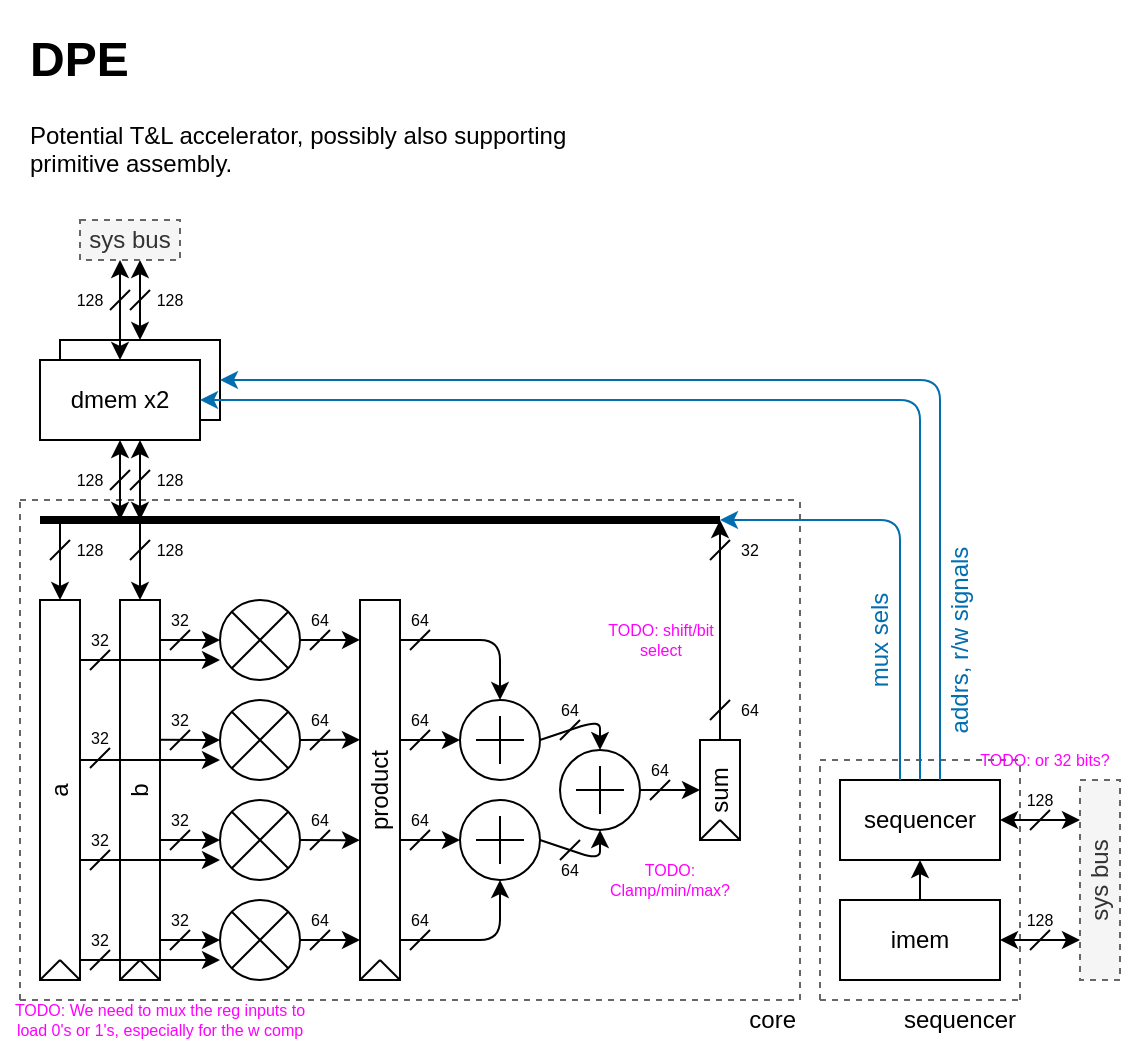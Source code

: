 <mxfile version="13.6.2" type="device"><diagram id="81D6c22yWQWz6XHSVd7X" name="Page-1"><mxGraphModel dx="979" dy="574" grid="1" gridSize="5" guides="1" tooltips="1" connect="1" arrows="1" fold="1" page="1" pageScale="1" pageWidth="1169" pageHeight="827" math="0" shadow="0"><root><mxCell id="0"/><mxCell id="1" parent="0"/><mxCell id="CNaGFoJA0cto5HWcMui1-68" value="" style="endArrow=none;dashed=1;html=1;strokeWidth=1;fillColor=#f5f5f5;strokeColor=#666666;" edge="1" parent="1"><mxGeometry width="50" height="50" relative="1" as="geometry"><mxPoint x="40" y="280" as="sourcePoint"/><mxPoint x="430" y="280" as="targetPoint"/></mxGeometry></mxCell><mxCell id="CNaGFoJA0cto5HWcMui1-59" value="" style="rounded=0;whiteSpace=wrap;html=1;" vertex="1" parent="1"><mxGeometry x="60" y="200" width="80" height="40" as="geometry"/></mxCell><mxCell id="CNaGFoJA0cto5HWcMui1-4" value="&lt;h1&gt;DPE&lt;/h1&gt;&lt;p&gt;Potential T&amp;amp;L accelerator, possibly also supporting primitive assembly.&lt;/p&gt;" style="text;html=1;strokeColor=none;fillColor=none;spacing=5;spacingTop=-20;whiteSpace=wrap;overflow=hidden;rounded=0;" vertex="1" parent="1"><mxGeometry x="40" y="40" width="320" height="80" as="geometry"/></mxCell><mxCell id="CNaGFoJA0cto5HWcMui1-5" value="" style="verticalLabelPosition=bottom;shadow=0;dashed=0;align=center;html=1;verticalAlign=top;shape=mxgraph.electrical.abstract.multiplier;" vertex="1" parent="1"><mxGeometry x="140" y="380" width="40" height="40" as="geometry"/></mxCell><mxCell id="CNaGFoJA0cto5HWcMui1-6" value="" style="verticalLabelPosition=bottom;shadow=0;dashed=0;align=center;html=1;verticalAlign=top;shape=mxgraph.electrical.abstract.multiplier;" vertex="1" parent="1"><mxGeometry x="140" y="330" width="40" height="40" as="geometry"/></mxCell><mxCell id="CNaGFoJA0cto5HWcMui1-7" value="" style="verticalLabelPosition=bottom;shadow=0;dashed=0;align=center;html=1;verticalAlign=top;shape=mxgraph.electrical.abstract.multiplier;" vertex="1" parent="1"><mxGeometry x="140" y="430" width="40" height="40" as="geometry"/></mxCell><mxCell id="CNaGFoJA0cto5HWcMui1-8" value="" style="verticalLabelPosition=bottom;shadow=0;dashed=0;align=center;html=1;verticalAlign=top;shape=mxgraph.electrical.abstract.multiplier;" vertex="1" parent="1"><mxGeometry x="140" y="480" width="40" height="40" as="geometry"/></mxCell><mxCell id="CNaGFoJA0cto5HWcMui1-9" value="product" style="rounded=0;whiteSpace=wrap;html=1;horizontal=0;" vertex="1" parent="1"><mxGeometry x="210" y="330" width="20" height="190" as="geometry"/></mxCell><mxCell id="CNaGFoJA0cto5HWcMui1-10" value="" style="endArrow=none;html=1;exitX=0;exitY=1;exitDx=0;exitDy=0;" edge="1" parent="1" source="CNaGFoJA0cto5HWcMui1-9"><mxGeometry width="50" height="50" relative="1" as="geometry"><mxPoint x="310" y="480" as="sourcePoint"/><mxPoint x="220" y="510" as="targetPoint"/></mxGeometry></mxCell><mxCell id="CNaGFoJA0cto5HWcMui1-11" value="" style="endArrow=none;html=1;exitX=1;exitY=1;exitDx=0;exitDy=0;" edge="1" parent="1" source="CNaGFoJA0cto5HWcMui1-9"><mxGeometry width="50" height="50" relative="1" as="geometry"><mxPoint x="250" y="540" as="sourcePoint"/><mxPoint x="220" y="510" as="targetPoint"/></mxGeometry></mxCell><mxCell id="CNaGFoJA0cto5HWcMui1-12" value="" style="endArrow=classic;html=1;exitX=1;exitY=0.5;exitDx=0;exitDy=0;exitPerimeter=0;entryX=0;entryY=0.895;entryDx=0;entryDy=0;entryPerimeter=0;" edge="1" parent="1" source="CNaGFoJA0cto5HWcMui1-8" target="CNaGFoJA0cto5HWcMui1-9"><mxGeometry width="50" height="50" relative="1" as="geometry"><mxPoint x="40" y="540" as="sourcePoint"/><mxPoint x="90" y="490" as="targetPoint"/></mxGeometry></mxCell><mxCell id="CNaGFoJA0cto5HWcMui1-13" value="" style="endArrow=classic;html=1;exitX=1;exitY=0.5;exitDx=0;exitDy=0;exitPerimeter=0;entryX=0;entryY=0.632;entryDx=0;entryDy=0;entryPerimeter=0;" edge="1" parent="1" source="CNaGFoJA0cto5HWcMui1-7" target="CNaGFoJA0cto5HWcMui1-9"><mxGeometry width="50" height="50" relative="1" as="geometry"><mxPoint x="280" y="500" as="sourcePoint"/><mxPoint x="200" y="450" as="targetPoint"/></mxGeometry></mxCell><mxCell id="CNaGFoJA0cto5HWcMui1-14" value="" style="endArrow=classic;html=1;exitX=1;exitY=0.5;exitDx=0;exitDy=0;exitPerimeter=0;entryX=0;entryY=0.368;entryDx=0;entryDy=0;entryPerimeter=0;" edge="1" parent="1" source="CNaGFoJA0cto5HWcMui1-5" target="CNaGFoJA0cto5HWcMui1-9"><mxGeometry width="50" height="50" relative="1" as="geometry"><mxPoint x="360" y="430" as="sourcePoint"/><mxPoint x="200" y="400" as="targetPoint"/></mxGeometry></mxCell><mxCell id="CNaGFoJA0cto5HWcMui1-15" value="" style="endArrow=classic;html=1;exitX=1;exitY=0.5;exitDx=0;exitDy=0;exitPerimeter=0;entryX=0;entryY=0.105;entryDx=0;entryDy=0;entryPerimeter=0;" edge="1" parent="1" source="CNaGFoJA0cto5HWcMui1-6" target="CNaGFoJA0cto5HWcMui1-9"><mxGeometry width="50" height="50" relative="1" as="geometry"><mxPoint x="340" y="400" as="sourcePoint"/><mxPoint x="200" y="350" as="targetPoint"/></mxGeometry></mxCell><mxCell id="CNaGFoJA0cto5HWcMui1-16" value="b" style="rounded=0;whiteSpace=wrap;html=1;horizontal=0;" vertex="1" parent="1"><mxGeometry x="90" y="330" width="20" height="190" as="geometry"/></mxCell><mxCell id="CNaGFoJA0cto5HWcMui1-17" value="" style="endArrow=none;html=1;exitX=0;exitY=1;exitDx=0;exitDy=0;" edge="1" parent="1" source="CNaGFoJA0cto5HWcMui1-16"><mxGeometry width="50" height="50" relative="1" as="geometry"><mxPoint x="190" y="480" as="sourcePoint"/><mxPoint x="100" y="510" as="targetPoint"/></mxGeometry></mxCell><mxCell id="CNaGFoJA0cto5HWcMui1-18" value="" style="endArrow=none;html=1;exitX=1;exitY=1;exitDx=0;exitDy=0;" edge="1" parent="1" source="CNaGFoJA0cto5HWcMui1-16"><mxGeometry width="50" height="50" relative="1" as="geometry"><mxPoint x="130" y="540" as="sourcePoint"/><mxPoint x="100" y="510" as="targetPoint"/></mxGeometry></mxCell><mxCell id="CNaGFoJA0cto5HWcMui1-19" value="" style="endArrow=classic;html=1;entryX=0;entryY=0.5;entryDx=0;entryDy=0;entryPerimeter=0;exitX=1;exitY=0.105;exitDx=0;exitDy=0;exitPerimeter=0;" edge="1" parent="1" source="CNaGFoJA0cto5HWcMui1-16" target="CNaGFoJA0cto5HWcMui1-6"><mxGeometry width="50" height="50" relative="1" as="geometry"><mxPoint x="380" y="390" as="sourcePoint"/><mxPoint x="430" y="340" as="targetPoint"/></mxGeometry></mxCell><mxCell id="CNaGFoJA0cto5HWcMui1-20" value="" style="endArrow=classic;html=1;entryX=0;entryY=0.5;entryDx=0;entryDy=0;entryPerimeter=0;exitX=1;exitY=0.368;exitDx=0;exitDy=0;exitPerimeter=0;" edge="1" parent="1" source="CNaGFoJA0cto5HWcMui1-16" target="CNaGFoJA0cto5HWcMui1-5"><mxGeometry width="50" height="50" relative="1" as="geometry"><mxPoint x="380" y="440" as="sourcePoint"/><mxPoint x="430" y="390" as="targetPoint"/></mxGeometry></mxCell><mxCell id="CNaGFoJA0cto5HWcMui1-21" value="" style="endArrow=classic;html=1;entryX=0;entryY=0.5;entryDx=0;entryDy=0;entryPerimeter=0;" edge="1" parent="1" target="CNaGFoJA0cto5HWcMui1-7"><mxGeometry width="50" height="50" relative="1" as="geometry"><mxPoint x="110" y="450" as="sourcePoint"/><mxPoint x="390" y="430" as="targetPoint"/></mxGeometry></mxCell><mxCell id="CNaGFoJA0cto5HWcMui1-22" value="" style="endArrow=classic;html=1;entryX=0;entryY=0.5;entryDx=0;entryDy=0;entryPerimeter=0;exitX=1;exitY=0.895;exitDx=0;exitDy=0;exitPerimeter=0;" edge="1" parent="1" source="CNaGFoJA0cto5HWcMui1-16" target="CNaGFoJA0cto5HWcMui1-8"><mxGeometry width="50" height="50" relative="1" as="geometry"><mxPoint x="310" y="570" as="sourcePoint"/><mxPoint x="360" y="520" as="targetPoint"/></mxGeometry></mxCell><mxCell id="CNaGFoJA0cto5HWcMui1-23" value="" style="verticalLabelPosition=bottom;shadow=0;dashed=0;align=center;html=1;verticalAlign=top;shape=mxgraph.electrical.abstract.summation_point;" vertex="1" parent="1"><mxGeometry x="260" y="380" width="40" height="40" as="geometry"/></mxCell><mxCell id="CNaGFoJA0cto5HWcMui1-24" value="" style="verticalLabelPosition=bottom;shadow=0;dashed=0;align=center;html=1;verticalAlign=top;shape=mxgraph.electrical.abstract.summation_point;" vertex="1" parent="1"><mxGeometry x="260" y="430" width="40" height="40" as="geometry"/></mxCell><mxCell id="CNaGFoJA0cto5HWcMui1-25" value="" style="endArrow=classic;html=1;exitX=1;exitY=0.105;exitDx=0;exitDy=0;exitPerimeter=0;entryX=0.5;entryY=0;entryDx=0;entryDy=0;entryPerimeter=0;" edge="1" parent="1" source="CNaGFoJA0cto5HWcMui1-9" target="CNaGFoJA0cto5HWcMui1-23"><mxGeometry width="50" height="50" relative="1" as="geometry"><mxPoint x="260" y="350" as="sourcePoint"/><mxPoint x="310" y="350" as="targetPoint"/><Array as="points"><mxPoint x="280" y="350"/></Array></mxGeometry></mxCell><mxCell id="CNaGFoJA0cto5HWcMui1-26" value="" style="endArrow=classic;html=1;entryX=0;entryY=0.5;entryDx=0;entryDy=0;entryPerimeter=0;" edge="1" parent="1" target="CNaGFoJA0cto5HWcMui1-23"><mxGeometry width="50" height="50" relative="1" as="geometry"><mxPoint x="230" y="400" as="sourcePoint"/><mxPoint x="490" y="360" as="targetPoint"/></mxGeometry></mxCell><mxCell id="CNaGFoJA0cto5HWcMui1-27" value="" style="endArrow=classic;html=1;entryX=0;entryY=0.5;entryDx=0;entryDy=0;entryPerimeter=0;" edge="1" parent="1" target="CNaGFoJA0cto5HWcMui1-24"><mxGeometry width="50" height="50" relative="1" as="geometry"><mxPoint x="230" y="450" as="sourcePoint"/><mxPoint x="260" y="410.0" as="targetPoint"/></mxGeometry></mxCell><mxCell id="CNaGFoJA0cto5HWcMui1-28" value="" style="endArrow=classic;html=1;exitX=1;exitY=0.895;exitDx=0;exitDy=0;exitPerimeter=0;entryX=0.5;entryY=1;entryDx=0;entryDy=0;entryPerimeter=0;" edge="1" parent="1" source="CNaGFoJA0cto5HWcMui1-9" target="CNaGFoJA0cto5HWcMui1-24"><mxGeometry width="50" height="50" relative="1" as="geometry"><mxPoint x="240" y="500" as="sourcePoint"/><mxPoint x="340" y="500" as="targetPoint"/><Array as="points"><mxPoint x="280" y="500"/></Array></mxGeometry></mxCell><mxCell id="CNaGFoJA0cto5HWcMui1-29" value="" style="verticalLabelPosition=bottom;shadow=0;dashed=0;align=center;html=1;verticalAlign=top;shape=mxgraph.electrical.abstract.summation_point;" vertex="1" parent="1"><mxGeometry x="310" y="405" width="40" height="40" as="geometry"/></mxCell><mxCell id="CNaGFoJA0cto5HWcMui1-31" value="" style="endArrow=classic;html=1;exitX=1;exitY=0.5;exitDx=0;exitDy=0;exitPerimeter=0;entryX=0.5;entryY=1;entryDx=0;entryDy=0;entryPerimeter=0;" edge="1" parent="1" source="CNaGFoJA0cto5HWcMui1-24" target="CNaGFoJA0cto5HWcMui1-29"><mxGeometry width="50" height="50" relative="1" as="geometry"><mxPoint x="330" y="510" as="sourcePoint"/><mxPoint x="380" y="460" as="targetPoint"/><Array as="points"><mxPoint x="330" y="460"/></Array></mxGeometry></mxCell><mxCell id="CNaGFoJA0cto5HWcMui1-32" value="" style="endArrow=classic;html=1;exitX=1;exitY=0.5;exitDx=0;exitDy=0;exitPerimeter=0;entryX=0.5;entryY=0;entryDx=0;entryDy=0;entryPerimeter=0;" edge="1" parent="1" source="CNaGFoJA0cto5HWcMui1-23" target="CNaGFoJA0cto5HWcMui1-29"><mxGeometry width="50" height="50" relative="1" as="geometry"><mxPoint x="330" y="380" as="sourcePoint"/><mxPoint x="380" y="330" as="targetPoint"/><Array as="points"><mxPoint x="330" y="390"/></Array></mxGeometry></mxCell><mxCell id="CNaGFoJA0cto5HWcMui1-33" value="sum" style="rounded=0;whiteSpace=wrap;html=1;horizontal=0;" vertex="1" parent="1"><mxGeometry x="380" y="400" width="20" height="50" as="geometry"/></mxCell><mxCell id="CNaGFoJA0cto5HWcMui1-34" value="" style="endArrow=none;html=1;exitX=0;exitY=1;exitDx=0;exitDy=0;" edge="1" parent="1" source="CNaGFoJA0cto5HWcMui1-33"><mxGeometry width="50" height="50" relative="1" as="geometry"><mxPoint x="480" y="400" as="sourcePoint"/><mxPoint x="390" y="440" as="targetPoint"/></mxGeometry></mxCell><mxCell id="CNaGFoJA0cto5HWcMui1-35" value="" style="endArrow=none;html=1;exitX=1;exitY=1;exitDx=0;exitDy=0;" edge="1" parent="1" source="CNaGFoJA0cto5HWcMui1-33"><mxGeometry width="50" height="50" relative="1" as="geometry"><mxPoint x="420" y="460" as="sourcePoint"/><mxPoint x="390" y="440" as="targetPoint"/></mxGeometry></mxCell><mxCell id="CNaGFoJA0cto5HWcMui1-36" value="" style="endArrow=classic;html=1;exitX=1;exitY=0.5;exitDx=0;exitDy=0;exitPerimeter=0;entryX=0;entryY=0.5;entryDx=0;entryDy=0;" edge="1" parent="1" source="CNaGFoJA0cto5HWcMui1-29" target="CNaGFoJA0cto5HWcMui1-33"><mxGeometry width="50" height="50" relative="1" as="geometry"><mxPoint x="400" y="400" as="sourcePoint"/><mxPoint x="450" y="350" as="targetPoint"/></mxGeometry></mxCell><mxCell id="CNaGFoJA0cto5HWcMui1-37" value="a" style="rounded=0;whiteSpace=wrap;html=1;horizontal=0;" vertex="1" parent="1"><mxGeometry x="50" y="330" width="20" height="190" as="geometry"/></mxCell><mxCell id="CNaGFoJA0cto5HWcMui1-38" value="" style="endArrow=none;html=1;exitX=0;exitY=1;exitDx=0;exitDy=0;" edge="1" source="CNaGFoJA0cto5HWcMui1-37" parent="1"><mxGeometry width="50" height="50" relative="1" as="geometry"><mxPoint x="150" y="480" as="sourcePoint"/><mxPoint x="60" y="510" as="targetPoint"/></mxGeometry></mxCell><mxCell id="CNaGFoJA0cto5HWcMui1-39" value="" style="endArrow=none;html=1;exitX=1;exitY=1;exitDx=0;exitDy=0;" edge="1" source="CNaGFoJA0cto5HWcMui1-37" parent="1"><mxGeometry width="50" height="50" relative="1" as="geometry"><mxPoint x="90" y="540" as="sourcePoint"/><mxPoint x="60" y="510" as="targetPoint"/></mxGeometry></mxCell><mxCell id="CNaGFoJA0cto5HWcMui1-43" value="" style="endArrow=classic;html=1;entryX=0;entryY=0.75;entryDx=0;entryDy=0;entryPerimeter=0;" edge="1" parent="1" target="CNaGFoJA0cto5HWcMui1-6"><mxGeometry width="50" height="50" relative="1" as="geometry"><mxPoint x="70" y="360" as="sourcePoint"/><mxPoint x="120" y="360" as="targetPoint"/></mxGeometry></mxCell><mxCell id="CNaGFoJA0cto5HWcMui1-42" value="" style="endArrow=classic;html=1;entryX=0;entryY=0.75;entryDx=0;entryDy=0;entryPerimeter=0;" edge="1" parent="1" target="CNaGFoJA0cto5HWcMui1-5"><mxGeometry width="50" height="50" relative="1" as="geometry"><mxPoint x="70" y="410" as="sourcePoint"/><mxPoint x="120" y="410" as="targetPoint"/></mxGeometry></mxCell><mxCell id="CNaGFoJA0cto5HWcMui1-41" value="" style="endArrow=classic;html=1;entryX=0;entryY=0.75;entryDx=0;entryDy=0;entryPerimeter=0;" edge="1" parent="1" target="CNaGFoJA0cto5HWcMui1-7"><mxGeometry width="50" height="50" relative="1" as="geometry"><mxPoint x="70" y="460" as="sourcePoint"/><mxPoint x="120" y="460" as="targetPoint"/></mxGeometry></mxCell><mxCell id="CNaGFoJA0cto5HWcMui1-40" value="" style="endArrow=classic;html=1;entryX=0;entryY=0.75;entryDx=0;entryDy=0;entryPerimeter=0;" edge="1" parent="1" target="CNaGFoJA0cto5HWcMui1-8"><mxGeometry width="50" height="50" relative="1" as="geometry"><mxPoint x="70" y="510" as="sourcePoint"/><mxPoint x="10" y="510" as="targetPoint"/></mxGeometry></mxCell><mxCell id="CNaGFoJA0cto5HWcMui1-44" value="dmem x2" style="rounded=0;whiteSpace=wrap;html=1;" vertex="1" parent="1"><mxGeometry x="50" y="210" width="80" height="40" as="geometry"/></mxCell><mxCell id="CNaGFoJA0cto5HWcMui1-46" value="" style="endArrow=none;html=1;strokeWidth=4;" edge="1" parent="1"><mxGeometry width="50" height="50" relative="1" as="geometry"><mxPoint x="50" y="290" as="sourcePoint"/><mxPoint x="390" y="290" as="targetPoint"/></mxGeometry></mxCell><mxCell id="CNaGFoJA0cto5HWcMui1-49" value="" style="endArrow=classic;html=1;strokeWidth=1;entryX=0.5;entryY=0;entryDx=0;entryDy=0;" edge="1" parent="1" target="CNaGFoJA0cto5HWcMui1-37"><mxGeometry width="50" height="50" relative="1" as="geometry"><mxPoint x="60" y="290" as="sourcePoint"/><mxPoint x="50" y="260" as="targetPoint"/></mxGeometry></mxCell><mxCell id="CNaGFoJA0cto5HWcMui1-50" value="" style="endArrow=classic;html=1;strokeWidth=1;entryX=0.5;entryY=0;entryDx=0;entryDy=0;" edge="1" parent="1" target="CNaGFoJA0cto5HWcMui1-16"><mxGeometry width="50" height="50" relative="1" as="geometry"><mxPoint x="100" y="290" as="sourcePoint"/><mxPoint x="40" y="280" as="targetPoint"/></mxGeometry></mxCell><mxCell id="CNaGFoJA0cto5HWcMui1-51" value="" style="endArrow=classic;startArrow=classic;html=1;strokeWidth=1;entryX=0.5;entryY=1;entryDx=0;entryDy=0;" edge="1" parent="1" target="CNaGFoJA0cto5HWcMui1-44"><mxGeometry width="50" height="50" relative="1" as="geometry"><mxPoint x="90" y="290" as="sourcePoint"/><mxPoint x="30" y="240" as="targetPoint"/></mxGeometry></mxCell><mxCell id="CNaGFoJA0cto5HWcMui1-55" value="" style="endArrow=classic;html=1;strokeWidth=1;exitX=0.5;exitY=0;exitDx=0;exitDy=0;" edge="1" parent="1" source="CNaGFoJA0cto5HWcMui1-33"><mxGeometry width="50" height="50" relative="1" as="geometry"><mxPoint x="410" y="360" as="sourcePoint"/><mxPoint x="390" y="290" as="targetPoint"/></mxGeometry></mxCell><mxCell id="CNaGFoJA0cto5HWcMui1-64" value="imem" style="rounded=0;whiteSpace=wrap;html=1;" vertex="1" parent="1"><mxGeometry x="450" y="480" width="80" height="40" as="geometry"/></mxCell><mxCell id="CNaGFoJA0cto5HWcMui1-65" value="sequencer" style="rounded=0;whiteSpace=wrap;html=1;" vertex="1" parent="1"><mxGeometry x="450" y="420" width="80" height="40" as="geometry"/></mxCell><mxCell id="CNaGFoJA0cto5HWcMui1-69" value="" style="endArrow=none;dashed=1;html=1;strokeWidth=1;fillColor=#f5f5f5;strokeColor=#666666;exitX=1;exitY=0;exitDx=0;exitDy=0;" edge="1" parent="1" source="CNaGFoJA0cto5HWcMui1-72"><mxGeometry width="50" height="50" relative="1" as="geometry"><mxPoint x="430" y="510" as="sourcePoint"/><mxPoint x="430" y="280" as="targetPoint"/></mxGeometry></mxCell><mxCell id="CNaGFoJA0cto5HWcMui1-70" value="" style="endArrow=none;dashed=1;html=1;strokeWidth=1;fillColor=#f5f5f5;strokeColor=#666666;" edge="1" parent="1"><mxGeometry width="50" height="50" relative="1" as="geometry"><mxPoint x="40" y="530" as="sourcePoint"/><mxPoint x="40.0" y="280" as="targetPoint"/></mxGeometry></mxCell><mxCell id="CNaGFoJA0cto5HWcMui1-71" value="" style="endArrow=none;dashed=1;html=1;strokeWidth=1;fillColor=#f5f5f5;strokeColor=#666666;entryX=1;entryY=0;entryDx=0;entryDy=0;" edge="1" parent="1" target="CNaGFoJA0cto5HWcMui1-72"><mxGeometry width="50" height="50" relative="1" as="geometry"><mxPoint x="40" y="530" as="sourcePoint"/><mxPoint x="360.0" y="530" as="targetPoint"/></mxGeometry></mxCell><mxCell id="CNaGFoJA0cto5HWcMui1-72" value="core" style="text;html=1;strokeColor=none;fillColor=none;align=right;verticalAlign=middle;whiteSpace=wrap;rounded=0;" vertex="1" parent="1"><mxGeometry x="400" y="530" width="30" height="20" as="geometry"/></mxCell><mxCell id="CNaGFoJA0cto5HWcMui1-73" value="" style="endArrow=none;dashed=1;html=1;strokeWidth=1;fillColor=#f5f5f5;strokeColor=#666666;" edge="1" parent="1"><mxGeometry width="50" height="50" relative="1" as="geometry"><mxPoint x="440.0" y="530" as="sourcePoint"/><mxPoint x="440" y="410" as="targetPoint"/></mxGeometry></mxCell><mxCell id="CNaGFoJA0cto5HWcMui1-74" value="" style="endArrow=none;dashed=1;html=1;strokeWidth=1;fillColor=#f5f5f5;strokeColor=#666666;" edge="1" parent="1"><mxGeometry width="50" height="50" relative="1" as="geometry"><mxPoint x="440" y="530" as="sourcePoint"/><mxPoint x="540" y="530" as="targetPoint"/></mxGeometry></mxCell><mxCell id="CNaGFoJA0cto5HWcMui1-75" value="" style="endArrow=none;dashed=1;html=1;strokeWidth=1;fillColor=#f5f5f5;strokeColor=#666666;" edge="1" parent="1"><mxGeometry width="50" height="50" relative="1" as="geometry"><mxPoint x="540.0" y="530" as="sourcePoint"/><mxPoint x="540.0" y="410" as="targetPoint"/></mxGeometry></mxCell><mxCell id="CNaGFoJA0cto5HWcMui1-76" value="" style="endArrow=none;dashed=1;html=1;strokeWidth=1;fillColor=#f5f5f5;strokeColor=#666666;" edge="1" parent="1"><mxGeometry width="50" height="50" relative="1" as="geometry"><mxPoint x="440.0" y="410" as="sourcePoint"/><mxPoint x="540" y="410" as="targetPoint"/></mxGeometry></mxCell><mxCell id="CNaGFoJA0cto5HWcMui1-77" value="sequencer" style="text;html=1;strokeColor=none;fillColor=none;align=right;verticalAlign=middle;whiteSpace=wrap;rounded=0;" vertex="1" parent="1"><mxGeometry x="470" y="530" width="70" height="20" as="geometry"/></mxCell><mxCell id="CNaGFoJA0cto5HWcMui1-78" value="" style="endArrow=classic;html=1;strokeWidth=1;exitX=0.5;exitY=0;exitDx=0;exitDy=0;entryX=1;entryY=0.5;entryDx=0;entryDy=0;fillColor=#1ba1e2;strokeColor=#006EAF;" edge="1" parent="1" source="CNaGFoJA0cto5HWcMui1-65" target="CNaGFoJA0cto5HWcMui1-44"><mxGeometry width="50" height="50" relative="1" as="geometry"><mxPoint x="425" y="280" as="sourcePoint"/><mxPoint x="380" y="230" as="targetPoint"/><Array as="points"><mxPoint x="490" y="230"/></Array></mxGeometry></mxCell><mxCell id="CNaGFoJA0cto5HWcMui1-79" value="" style="endArrow=classic;html=1;strokeWidth=1;entryX=0.5;entryY=1;entryDx=0;entryDy=0;" edge="1" parent="1" target="CNaGFoJA0cto5HWcMui1-65"><mxGeometry width="50" height="50" relative="1" as="geometry"><mxPoint x="490" y="480" as="sourcePoint"/><mxPoint x="540" y="580" as="targetPoint"/></mxGeometry></mxCell><mxCell id="CNaGFoJA0cto5HWcMui1-80" value="" style="endArrow=classic;html=1;strokeWidth=1;exitX=0.625;exitY=0;exitDx=0;exitDy=0;entryX=1;entryY=0.5;entryDx=0;entryDy=0;exitPerimeter=0;fillColor=#1ba1e2;strokeColor=#006EAF;" edge="1" parent="1" source="CNaGFoJA0cto5HWcMui1-65"><mxGeometry width="50" height="50" relative="1" as="geometry"><mxPoint x="430" y="370" as="sourcePoint"/><mxPoint x="140" y="220" as="targetPoint"/><Array as="points"><mxPoint x="500" y="220"/></Array></mxGeometry></mxCell><mxCell id="CNaGFoJA0cto5HWcMui1-84" value="" style="endArrow=classic;html=1;strokeWidth=1;fillColor=#1ba1e2;strokeColor=#006EAF;exitX=0.375;exitY=0;exitDx=0;exitDy=0;exitPerimeter=0;" edge="1" parent="1" source="CNaGFoJA0cto5HWcMui1-65"><mxGeometry width="50" height="50" relative="1" as="geometry"><mxPoint x="480" y="390" as="sourcePoint"/><mxPoint x="390" y="290" as="targetPoint"/><Array as="points"><mxPoint x="480" y="290"/></Array></mxGeometry></mxCell><mxCell id="CNaGFoJA0cto5HWcMui1-85" value="addrs, r/w signals" style="text;html=1;align=center;verticalAlign=middle;whiteSpace=wrap;rounded=0;fontColor=#006EAF;horizontal=0;" vertex="1" parent="1"><mxGeometry x="500" y="300" width="20" height="100" as="geometry"/></mxCell><mxCell id="CNaGFoJA0cto5HWcMui1-86" value="mux sels" style="text;html=1;align=center;verticalAlign=middle;whiteSpace=wrap;rounded=0;fontColor=#006EAF;horizontal=0;" vertex="1" parent="1"><mxGeometry x="460" y="320" width="20" height="60" as="geometry"/></mxCell><mxCell id="CNaGFoJA0cto5HWcMui1-87" value="" style="endArrow=classic;startArrow=classic;html=1;strokeWidth=1;fontColor=#006EAF;exitX=0.5;exitY=0;exitDx=0;exitDy=0;entryX=0.4;entryY=1;entryDx=0;entryDy=0;entryPerimeter=0;" edge="1" parent="1" source="CNaGFoJA0cto5HWcMui1-44" target="CNaGFoJA0cto5HWcMui1-90"><mxGeometry width="50" height="50" relative="1" as="geometry"><mxPoint x="130" y="190" as="sourcePoint"/><mxPoint x="90" y="190" as="targetPoint"/></mxGeometry></mxCell><mxCell id="CNaGFoJA0cto5HWcMui1-89" value="" style="endArrow=classic;startArrow=classic;html=1;strokeWidth=1;fontColor=#006EAF;exitX=0.5;exitY=0;exitDx=0;exitDy=0;entryX=0.6;entryY=1;entryDx=0;entryDy=0;entryPerimeter=0;" edge="1" parent="1" source="CNaGFoJA0cto5HWcMui1-59" target="CNaGFoJA0cto5HWcMui1-90"><mxGeometry width="50" height="50" relative="1" as="geometry"><mxPoint x="130" y="190" as="sourcePoint"/><mxPoint x="100" y="180" as="targetPoint"/></mxGeometry></mxCell><mxCell id="CNaGFoJA0cto5HWcMui1-90" value="sys bus" style="text;html=1;align=center;verticalAlign=middle;whiteSpace=wrap;rounded=0;strokeColor=#666666;dashed=1;fillColor=#f5f5f5;fontColor=#333333;" vertex="1" parent="1"><mxGeometry x="70" y="140" width="50" height="20" as="geometry"/></mxCell><mxCell id="CNaGFoJA0cto5HWcMui1-91" value="sys bus" style="text;html=1;align=center;verticalAlign=middle;whiteSpace=wrap;rounded=0;strokeColor=#666666;dashed=1;fillColor=#f5f5f5;fontColor=#333333;horizontal=0;" vertex="1" parent="1"><mxGeometry x="570" y="420" width="20" height="100" as="geometry"/></mxCell><mxCell id="CNaGFoJA0cto5HWcMui1-92" value="" style="endArrow=classic;startArrow=classic;html=1;strokeWidth=1;fontColor=#000000;exitX=1;exitY=0.5;exitDx=0;exitDy=0;entryX=0;entryY=0.2;entryDx=0;entryDy=0;entryPerimeter=0;" edge="1" parent="1" source="CNaGFoJA0cto5HWcMui1-65" target="CNaGFoJA0cto5HWcMui1-91"><mxGeometry width="50" height="50" relative="1" as="geometry"><mxPoint x="650" y="340" as="sourcePoint"/><mxPoint x="700" y="290" as="targetPoint"/></mxGeometry></mxCell><mxCell id="CNaGFoJA0cto5HWcMui1-93" value="" style="endArrow=classic;startArrow=classic;html=1;strokeWidth=1;fontColor=#000000;exitX=1;exitY=0.5;exitDx=0;exitDy=0;entryX=0;entryY=0.8;entryDx=0;entryDy=0;entryPerimeter=0;" edge="1" parent="1" source="CNaGFoJA0cto5HWcMui1-64" target="CNaGFoJA0cto5HWcMui1-91"><mxGeometry width="50" height="50" relative="1" as="geometry"><mxPoint x="640" y="420" as="sourcePoint"/><mxPoint x="690" y="370" as="targetPoint"/></mxGeometry></mxCell><mxCell id="CNaGFoJA0cto5HWcMui1-94" value="" style="endArrow=none;html=1;strokeWidth=1;fontColor=#000000;" edge="1" parent="1"><mxGeometry width="50" height="50" relative="1" as="geometry"><mxPoint x="95" y="185" as="sourcePoint"/><mxPoint x="105" y="175" as="targetPoint"/></mxGeometry></mxCell><mxCell id="CNaGFoJA0cto5HWcMui1-95" value="128" style="text;html=1;strokeColor=none;fillColor=none;align=center;verticalAlign=middle;whiteSpace=wrap;rounded=0;dashed=1;fontColor=#000000;fontSize=8;" vertex="1" parent="1"><mxGeometry x="105" y="175" width="20" height="10" as="geometry"/></mxCell><mxCell id="CNaGFoJA0cto5HWcMui1-96" value="" style="endArrow=none;html=1;strokeWidth=1;fontColor=#000000;" edge="1" parent="1"><mxGeometry width="50" height="50" relative="1" as="geometry"><mxPoint x="85" y="185" as="sourcePoint"/><mxPoint x="95" y="175" as="targetPoint"/></mxGeometry></mxCell><mxCell id="CNaGFoJA0cto5HWcMui1-97" value="128" style="text;html=1;strokeColor=none;fillColor=none;align=center;verticalAlign=middle;whiteSpace=wrap;rounded=0;dashed=1;fontColor=#000000;fontSize=8;" vertex="1" parent="1"><mxGeometry x="65" y="175" width="20" height="10" as="geometry"/></mxCell><mxCell id="CNaGFoJA0cto5HWcMui1-98" value="" style="endArrow=none;html=1;strokeWidth=1;fontColor=#000000;" edge="1" parent="1"><mxGeometry width="50" height="50" relative="1" as="geometry"><mxPoint x="85" y="275" as="sourcePoint"/><mxPoint x="95" y="265" as="targetPoint"/></mxGeometry></mxCell><mxCell id="CNaGFoJA0cto5HWcMui1-99" value="128" style="text;html=1;strokeColor=none;fillColor=none;align=center;verticalAlign=middle;whiteSpace=wrap;rounded=0;dashed=1;fontColor=#000000;fontSize=8;" vertex="1" parent="1"><mxGeometry x="105" y="265" width="20" height="10" as="geometry"/></mxCell><mxCell id="CNaGFoJA0cto5HWcMui1-100" value="" style="endArrow=none;html=1;strokeWidth=1;fontColor=#000000;" edge="1" parent="1"><mxGeometry width="50" height="50" relative="1" as="geometry"><mxPoint x="95" y="310" as="sourcePoint"/><mxPoint x="105" y="300" as="targetPoint"/></mxGeometry></mxCell><mxCell id="CNaGFoJA0cto5HWcMui1-101" value="128" style="text;html=1;strokeColor=none;fillColor=none;align=center;verticalAlign=middle;whiteSpace=wrap;rounded=0;dashed=1;fontColor=#000000;fontSize=8;" vertex="1" parent="1"><mxGeometry x="105" y="300" width="20" height="10" as="geometry"/></mxCell><mxCell id="CNaGFoJA0cto5HWcMui1-102" value="" style="endArrow=none;html=1;strokeWidth=1;fontColor=#000000;" edge="1" parent="1"><mxGeometry width="50" height="50" relative="1" as="geometry"><mxPoint x="55" y="310" as="sourcePoint"/><mxPoint x="65" y="300" as="targetPoint"/></mxGeometry></mxCell><mxCell id="CNaGFoJA0cto5HWcMui1-103" value="128" style="text;html=1;strokeColor=none;fillColor=none;align=center;verticalAlign=middle;whiteSpace=wrap;rounded=0;dashed=1;fontColor=#000000;fontSize=8;" vertex="1" parent="1"><mxGeometry x="65" y="300" width="20" height="10" as="geometry"/></mxCell><mxCell id="CNaGFoJA0cto5HWcMui1-108" value="" style="endArrow=classic;startArrow=classic;html=1;strokeWidth=1;entryX=0.5;entryY=1;entryDx=0;entryDy=0;" edge="1" parent="1"><mxGeometry width="50" height="50" relative="1" as="geometry"><mxPoint x="100" y="290" as="sourcePoint"/><mxPoint x="100" y="250" as="targetPoint"/></mxGeometry></mxCell><mxCell id="CNaGFoJA0cto5HWcMui1-109" value="" style="endArrow=none;html=1;strokeWidth=1;fontColor=#000000;" edge="1" parent="1"><mxGeometry width="50" height="50" relative="1" as="geometry"><mxPoint x="95" y="275" as="sourcePoint"/><mxPoint x="105" y="265" as="targetPoint"/></mxGeometry></mxCell><mxCell id="CNaGFoJA0cto5HWcMui1-110" value="128" style="text;html=1;strokeColor=none;fillColor=none;align=center;verticalAlign=middle;whiteSpace=wrap;rounded=0;dashed=1;fontColor=#000000;fontSize=8;" vertex="1" parent="1"><mxGeometry x="65" y="265" width="20" height="10" as="geometry"/></mxCell><mxCell id="CNaGFoJA0cto5HWcMui1-111" value="" style="endArrow=none;html=1;strokeWidth=1;fontColor=#000000;" edge="1" parent="1"><mxGeometry width="50" height="50" relative="1" as="geometry"><mxPoint x="385" y="310" as="sourcePoint"/><mxPoint x="395" y="300" as="targetPoint"/></mxGeometry></mxCell><mxCell id="CNaGFoJA0cto5HWcMui1-112" value="32" style="text;html=1;strokeColor=none;fillColor=none;align=center;verticalAlign=middle;whiteSpace=wrap;rounded=0;dashed=1;fontColor=#000000;fontSize=8;" vertex="1" parent="1"><mxGeometry x="395" y="300" width="20" height="10" as="geometry"/></mxCell><mxCell id="CNaGFoJA0cto5HWcMui1-113" value="" style="endArrow=none;html=1;strokeWidth=1;fontColor=#000000;" edge="1" parent="1"><mxGeometry width="50" height="50" relative="1" as="geometry"><mxPoint x="385.0" y="390" as="sourcePoint"/><mxPoint x="395.0" y="380" as="targetPoint"/></mxGeometry></mxCell><mxCell id="CNaGFoJA0cto5HWcMui1-114" value="64" style="text;html=1;strokeColor=none;fillColor=none;align=center;verticalAlign=middle;whiteSpace=wrap;rounded=0;dashed=1;fontColor=#000000;fontSize=8;" vertex="1" parent="1"><mxGeometry x="395" y="380" width="20" height="10" as="geometry"/></mxCell><mxCell id="CNaGFoJA0cto5HWcMui1-115" value="&lt;font color=&quot;#ff00ff&quot;&gt;TODO: shift/bit select&lt;/font&gt;" style="text;html=1;strokeColor=none;fillColor=none;align=center;verticalAlign=middle;whiteSpace=wrap;rounded=0;dashed=1;fontSize=8;fontColor=#000000;" vertex="1" parent="1"><mxGeometry x="322.5" y="340" width="75" height="20" as="geometry"/></mxCell><mxCell id="CNaGFoJA0cto5HWcMui1-117" value="" style="endArrow=none;html=1;strokeWidth=1;fontColor=#000000;" edge="1" parent="1"><mxGeometry width="50" height="50" relative="1" as="geometry"><mxPoint x="75" y="365" as="sourcePoint"/><mxPoint x="85" y="355" as="targetPoint"/></mxGeometry></mxCell><mxCell id="CNaGFoJA0cto5HWcMui1-118" value="32" style="text;html=1;strokeColor=none;fillColor=none;align=center;verticalAlign=middle;whiteSpace=wrap;rounded=0;dashed=1;fontColor=#000000;fontSize=8;" vertex="1" parent="1"><mxGeometry x="70" y="345" width="20" height="10" as="geometry"/></mxCell><mxCell id="CNaGFoJA0cto5HWcMui1-119" value="" style="endArrow=none;html=1;strokeWidth=1;fontColor=#000000;" edge="1" parent="1"><mxGeometry width="50" height="50" relative="1" as="geometry"><mxPoint x="75" y="414" as="sourcePoint"/><mxPoint x="85" y="404" as="targetPoint"/></mxGeometry></mxCell><mxCell id="CNaGFoJA0cto5HWcMui1-120" value="32" style="text;html=1;strokeColor=none;fillColor=none;align=center;verticalAlign=middle;whiteSpace=wrap;rounded=0;dashed=1;fontColor=#000000;fontSize=8;" vertex="1" parent="1"><mxGeometry x="70" y="394" width="20" height="10" as="geometry"/></mxCell><mxCell id="CNaGFoJA0cto5HWcMui1-121" value="" style="endArrow=none;html=1;strokeWidth=1;fontColor=#000000;" edge="1" parent="1"><mxGeometry width="50" height="50" relative="1" as="geometry"><mxPoint x="75" y="465" as="sourcePoint"/><mxPoint x="85" y="455" as="targetPoint"/></mxGeometry></mxCell><mxCell id="CNaGFoJA0cto5HWcMui1-122" value="32" style="text;html=1;strokeColor=none;fillColor=none;align=center;verticalAlign=middle;whiteSpace=wrap;rounded=0;dashed=1;fontColor=#000000;fontSize=8;" vertex="1" parent="1"><mxGeometry x="70" y="445" width="20" height="10" as="geometry"/></mxCell><mxCell id="CNaGFoJA0cto5HWcMui1-123" value="" style="endArrow=none;html=1;strokeWidth=1;fontColor=#000000;" edge="1" parent="1"><mxGeometry width="50" height="50" relative="1" as="geometry"><mxPoint x="75" y="515" as="sourcePoint"/><mxPoint x="85" y="505" as="targetPoint"/></mxGeometry></mxCell><mxCell id="CNaGFoJA0cto5HWcMui1-124" value="32" style="text;html=1;strokeColor=none;fillColor=none;align=center;verticalAlign=middle;whiteSpace=wrap;rounded=0;dashed=1;fontColor=#000000;fontSize=8;" vertex="1" parent="1"><mxGeometry x="70" y="495" width="20" height="10" as="geometry"/></mxCell><mxCell id="CNaGFoJA0cto5HWcMui1-125" value="" style="endArrow=none;html=1;strokeWidth=1;fontColor=#000000;" edge="1" parent="1"><mxGeometry width="50" height="50" relative="1" as="geometry"><mxPoint x="115" y="505" as="sourcePoint"/><mxPoint x="125" y="495" as="targetPoint"/></mxGeometry></mxCell><mxCell id="CNaGFoJA0cto5HWcMui1-126" value="32" style="text;html=1;strokeColor=none;fillColor=none;align=center;verticalAlign=middle;whiteSpace=wrap;rounded=0;dashed=1;fontColor=#000000;fontSize=8;" vertex="1" parent="1"><mxGeometry x="110" y="485" width="20" height="10" as="geometry"/></mxCell><mxCell id="CNaGFoJA0cto5HWcMui1-127" value="" style="endArrow=none;html=1;strokeWidth=1;fontColor=#000000;" edge="1" parent="1"><mxGeometry width="50" height="50" relative="1" as="geometry"><mxPoint x="115" y="455" as="sourcePoint"/><mxPoint x="125" y="445" as="targetPoint"/></mxGeometry></mxCell><mxCell id="CNaGFoJA0cto5HWcMui1-128" value="32" style="text;html=1;strokeColor=none;fillColor=none;align=center;verticalAlign=middle;whiteSpace=wrap;rounded=0;dashed=1;fontColor=#000000;fontSize=8;" vertex="1" parent="1"><mxGeometry x="110" y="435" width="20" height="10" as="geometry"/></mxCell><mxCell id="CNaGFoJA0cto5HWcMui1-131" value="" style="endArrow=none;html=1;strokeWidth=1;fontColor=#000000;" edge="1" parent="1"><mxGeometry width="50" height="50" relative="1" as="geometry"><mxPoint x="115" y="355" as="sourcePoint"/><mxPoint x="125" y="345" as="targetPoint"/></mxGeometry></mxCell><mxCell id="CNaGFoJA0cto5HWcMui1-132" value="32" style="text;html=1;strokeColor=none;fillColor=none;align=center;verticalAlign=middle;whiteSpace=wrap;rounded=0;dashed=1;fontColor=#000000;fontSize=8;" vertex="1" parent="1"><mxGeometry x="110" y="335" width="20" height="10" as="geometry"/></mxCell><mxCell id="CNaGFoJA0cto5HWcMui1-133" value="" style="endArrow=none;html=1;strokeWidth=1;fontColor=#000000;" edge="1" parent="1"><mxGeometry width="50" height="50" relative="1" as="geometry"><mxPoint x="115" y="405" as="sourcePoint"/><mxPoint x="125" y="395" as="targetPoint"/></mxGeometry></mxCell><mxCell id="CNaGFoJA0cto5HWcMui1-134" value="32" style="text;html=1;strokeColor=none;fillColor=none;align=center;verticalAlign=middle;whiteSpace=wrap;rounded=0;dashed=1;fontColor=#000000;fontSize=8;" vertex="1" parent="1"><mxGeometry x="110" y="385" width="20" height="10" as="geometry"/></mxCell><mxCell id="CNaGFoJA0cto5HWcMui1-135" value="" style="endArrow=none;html=1;strokeWidth=1;fontColor=#000000;" edge="1" parent="1"><mxGeometry width="50" height="50" relative="1" as="geometry"><mxPoint x="185" y="355" as="sourcePoint"/><mxPoint x="195" y="345" as="targetPoint"/></mxGeometry></mxCell><mxCell id="CNaGFoJA0cto5HWcMui1-136" value="64" style="text;html=1;strokeColor=none;fillColor=none;align=center;verticalAlign=middle;whiteSpace=wrap;rounded=0;dashed=1;fontColor=#000000;fontSize=8;" vertex="1" parent="1"><mxGeometry x="180" y="335" width="20" height="10" as="geometry"/></mxCell><mxCell id="CNaGFoJA0cto5HWcMui1-137" value="" style="endArrow=none;html=1;strokeWidth=1;fontColor=#000000;" edge="1" parent="1"><mxGeometry width="50" height="50" relative="1" as="geometry"><mxPoint x="185" y="405" as="sourcePoint"/><mxPoint x="195" y="395" as="targetPoint"/></mxGeometry></mxCell><mxCell id="CNaGFoJA0cto5HWcMui1-138" value="64" style="text;html=1;strokeColor=none;fillColor=none;align=center;verticalAlign=middle;whiteSpace=wrap;rounded=0;dashed=1;fontColor=#000000;fontSize=8;" vertex="1" parent="1"><mxGeometry x="180" y="385" width="20" height="10" as="geometry"/></mxCell><mxCell id="CNaGFoJA0cto5HWcMui1-139" value="" style="endArrow=none;html=1;strokeWidth=1;fontColor=#000000;" edge="1" parent="1"><mxGeometry width="50" height="50" relative="1" as="geometry"><mxPoint x="185" y="455" as="sourcePoint"/><mxPoint x="195" y="445" as="targetPoint"/></mxGeometry></mxCell><mxCell id="CNaGFoJA0cto5HWcMui1-140" value="64" style="text;html=1;strokeColor=none;fillColor=none;align=center;verticalAlign=middle;whiteSpace=wrap;rounded=0;dashed=1;fontColor=#000000;fontSize=8;" vertex="1" parent="1"><mxGeometry x="180" y="435" width="20" height="10" as="geometry"/></mxCell><mxCell id="CNaGFoJA0cto5HWcMui1-141" value="" style="endArrow=none;html=1;strokeWidth=1;fontColor=#000000;" edge="1" parent="1"><mxGeometry width="50" height="50" relative="1" as="geometry"><mxPoint x="185" y="505" as="sourcePoint"/><mxPoint x="195" y="495" as="targetPoint"/></mxGeometry></mxCell><mxCell id="CNaGFoJA0cto5HWcMui1-142" value="64" style="text;html=1;strokeColor=none;fillColor=none;align=center;verticalAlign=middle;whiteSpace=wrap;rounded=0;dashed=1;fontColor=#000000;fontSize=8;" vertex="1" parent="1"><mxGeometry x="180" y="485" width="20" height="10" as="geometry"/></mxCell><mxCell id="CNaGFoJA0cto5HWcMui1-143" value="" style="endArrow=none;html=1;strokeWidth=1;fontColor=#000000;" edge="1" parent="1"><mxGeometry width="50" height="50" relative="1" as="geometry"><mxPoint x="235" y="355" as="sourcePoint"/><mxPoint x="245" y="345" as="targetPoint"/></mxGeometry></mxCell><mxCell id="CNaGFoJA0cto5HWcMui1-144" value="64" style="text;html=1;strokeColor=none;fillColor=none;align=center;verticalAlign=middle;whiteSpace=wrap;rounded=0;dashed=1;fontColor=#000000;fontSize=8;" vertex="1" parent="1"><mxGeometry x="230" y="335" width="20" height="10" as="geometry"/></mxCell><mxCell id="CNaGFoJA0cto5HWcMui1-145" value="" style="endArrow=none;html=1;strokeWidth=1;fontColor=#000000;" edge="1" parent="1"><mxGeometry width="50" height="50" relative="1" as="geometry"><mxPoint x="235" y="405" as="sourcePoint"/><mxPoint x="245" y="395" as="targetPoint"/></mxGeometry></mxCell><mxCell id="CNaGFoJA0cto5HWcMui1-146" value="64" style="text;html=1;strokeColor=none;fillColor=none;align=center;verticalAlign=middle;whiteSpace=wrap;rounded=0;dashed=1;fontColor=#000000;fontSize=8;" vertex="1" parent="1"><mxGeometry x="230" y="385" width="20" height="10" as="geometry"/></mxCell><mxCell id="CNaGFoJA0cto5HWcMui1-147" value="" style="endArrow=none;html=1;strokeWidth=1;fontColor=#000000;" edge="1" parent="1"><mxGeometry width="50" height="50" relative="1" as="geometry"><mxPoint x="235" y="455" as="sourcePoint"/><mxPoint x="245" y="445" as="targetPoint"/></mxGeometry></mxCell><mxCell id="CNaGFoJA0cto5HWcMui1-148" value="64" style="text;html=1;strokeColor=none;fillColor=none;align=center;verticalAlign=middle;whiteSpace=wrap;rounded=0;dashed=1;fontColor=#000000;fontSize=8;" vertex="1" parent="1"><mxGeometry x="230" y="435" width="20" height="10" as="geometry"/></mxCell><mxCell id="CNaGFoJA0cto5HWcMui1-149" value="" style="endArrow=none;html=1;strokeWidth=1;fontColor=#000000;" edge="1" parent="1"><mxGeometry width="50" height="50" relative="1" as="geometry"><mxPoint x="235" y="505" as="sourcePoint"/><mxPoint x="245" y="495" as="targetPoint"/></mxGeometry></mxCell><mxCell id="CNaGFoJA0cto5HWcMui1-150" value="64" style="text;html=1;strokeColor=none;fillColor=none;align=center;verticalAlign=middle;whiteSpace=wrap;rounded=0;dashed=1;fontColor=#000000;fontSize=8;" vertex="1" parent="1"><mxGeometry x="230" y="485" width="20" height="10" as="geometry"/></mxCell><mxCell id="CNaGFoJA0cto5HWcMui1-151" value="" style="endArrow=none;html=1;strokeWidth=1;fontColor=#000000;" edge="1" parent="1"><mxGeometry width="50" height="50" relative="1" as="geometry"><mxPoint x="310" y="400" as="sourcePoint"/><mxPoint x="320" y="390" as="targetPoint"/></mxGeometry></mxCell><mxCell id="CNaGFoJA0cto5HWcMui1-152" value="64" style="text;html=1;strokeColor=none;fillColor=none;align=center;verticalAlign=middle;whiteSpace=wrap;rounded=0;dashed=1;fontColor=#000000;fontSize=8;" vertex="1" parent="1"><mxGeometry x="305" y="380" width="20" height="10" as="geometry"/></mxCell><mxCell id="CNaGFoJA0cto5HWcMui1-153" value="" style="endArrow=none;html=1;strokeWidth=1;fontColor=#000000;" edge="1" parent="1"><mxGeometry width="50" height="50" relative="1" as="geometry"><mxPoint x="310" y="460" as="sourcePoint"/><mxPoint x="320" y="450" as="targetPoint"/></mxGeometry></mxCell><mxCell id="CNaGFoJA0cto5HWcMui1-154" value="64" style="text;html=1;strokeColor=none;fillColor=none;align=center;verticalAlign=middle;whiteSpace=wrap;rounded=0;dashed=1;fontColor=#000000;fontSize=8;" vertex="1" parent="1"><mxGeometry x="305" y="460" width="20" height="10" as="geometry"/></mxCell><mxCell id="CNaGFoJA0cto5HWcMui1-155" value="" style="endArrow=none;html=1;strokeWidth=1;fontColor=#000000;" edge="1" parent="1"><mxGeometry width="50" height="50" relative="1" as="geometry"><mxPoint x="355" y="430" as="sourcePoint"/><mxPoint x="365" y="420" as="targetPoint"/></mxGeometry></mxCell><mxCell id="CNaGFoJA0cto5HWcMui1-156" value="64" style="text;html=1;strokeColor=none;fillColor=none;align=center;verticalAlign=middle;whiteSpace=wrap;rounded=0;dashed=1;fontColor=#000000;fontSize=8;" vertex="1" parent="1"><mxGeometry x="350" y="410" width="20" height="10" as="geometry"/></mxCell><mxCell id="CNaGFoJA0cto5HWcMui1-159" value="&lt;font color=&quot;#ff00ff&quot;&gt;TODO: We need to mux the reg inputs to load 0's or 1's, especially for the w comp&lt;/font&gt;" style="text;html=1;strokeColor=none;fillColor=none;align=center;verticalAlign=middle;whiteSpace=wrap;rounded=0;dashed=1;fontSize=8;fontColor=#000000;" vertex="1" parent="1"><mxGeometry x="30" y="530" width="160" height="20" as="geometry"/></mxCell><mxCell id="CNaGFoJA0cto5HWcMui1-160" value="&lt;font color=&quot;#ff00ff&quot;&gt;TODO: Clamp/min/max?&lt;/font&gt;" style="text;html=1;strokeColor=none;fillColor=none;align=center;verticalAlign=middle;whiteSpace=wrap;rounded=0;dashed=1;fontSize=8;fontColor=#000000;" vertex="1" parent="1"><mxGeometry x="325" y="460" width="80" height="20" as="geometry"/></mxCell><mxCell id="CNaGFoJA0cto5HWcMui1-161" value="" style="endArrow=none;html=1;strokeWidth=1;fontColor=#000000;" edge="1" parent="1"><mxGeometry width="50" height="50" relative="1" as="geometry"><mxPoint x="545" y="505" as="sourcePoint"/><mxPoint x="555" y="495" as="targetPoint"/></mxGeometry></mxCell><mxCell id="CNaGFoJA0cto5HWcMui1-162" value="128" style="text;html=1;strokeColor=none;fillColor=none;align=center;verticalAlign=middle;whiteSpace=wrap;rounded=0;dashed=1;fontColor=#000000;fontSize=8;" vertex="1" parent="1"><mxGeometry x="540" y="485" width="20" height="10" as="geometry"/></mxCell><mxCell id="CNaGFoJA0cto5HWcMui1-163" value="" style="endArrow=none;html=1;strokeWidth=1;fontColor=#000000;" edge="1" parent="1"><mxGeometry width="50" height="50" relative="1" as="geometry"><mxPoint x="545" y="445" as="sourcePoint"/><mxPoint x="555" y="435" as="targetPoint"/></mxGeometry></mxCell><mxCell id="CNaGFoJA0cto5HWcMui1-164" value="128" style="text;html=1;strokeColor=none;fillColor=none;align=center;verticalAlign=middle;whiteSpace=wrap;rounded=0;dashed=1;fontColor=#000000;fontSize=8;" vertex="1" parent="1"><mxGeometry x="540" y="425" width="20" height="10" as="geometry"/></mxCell><mxCell id="CNaGFoJA0cto5HWcMui1-165" value="&lt;font color=&quot;#ff00ff&quot;&gt;TODO: or 32 bits?&lt;/font&gt;" style="text;html=1;strokeColor=none;fillColor=none;align=center;verticalAlign=middle;whiteSpace=wrap;rounded=0;dashed=1;fontSize=8;fontColor=#000000;" vertex="1" parent="1"><mxGeometry x="515" y="400" width="75" height="20" as="geometry"/></mxCell></root></mxGraphModel></diagram></mxfile>